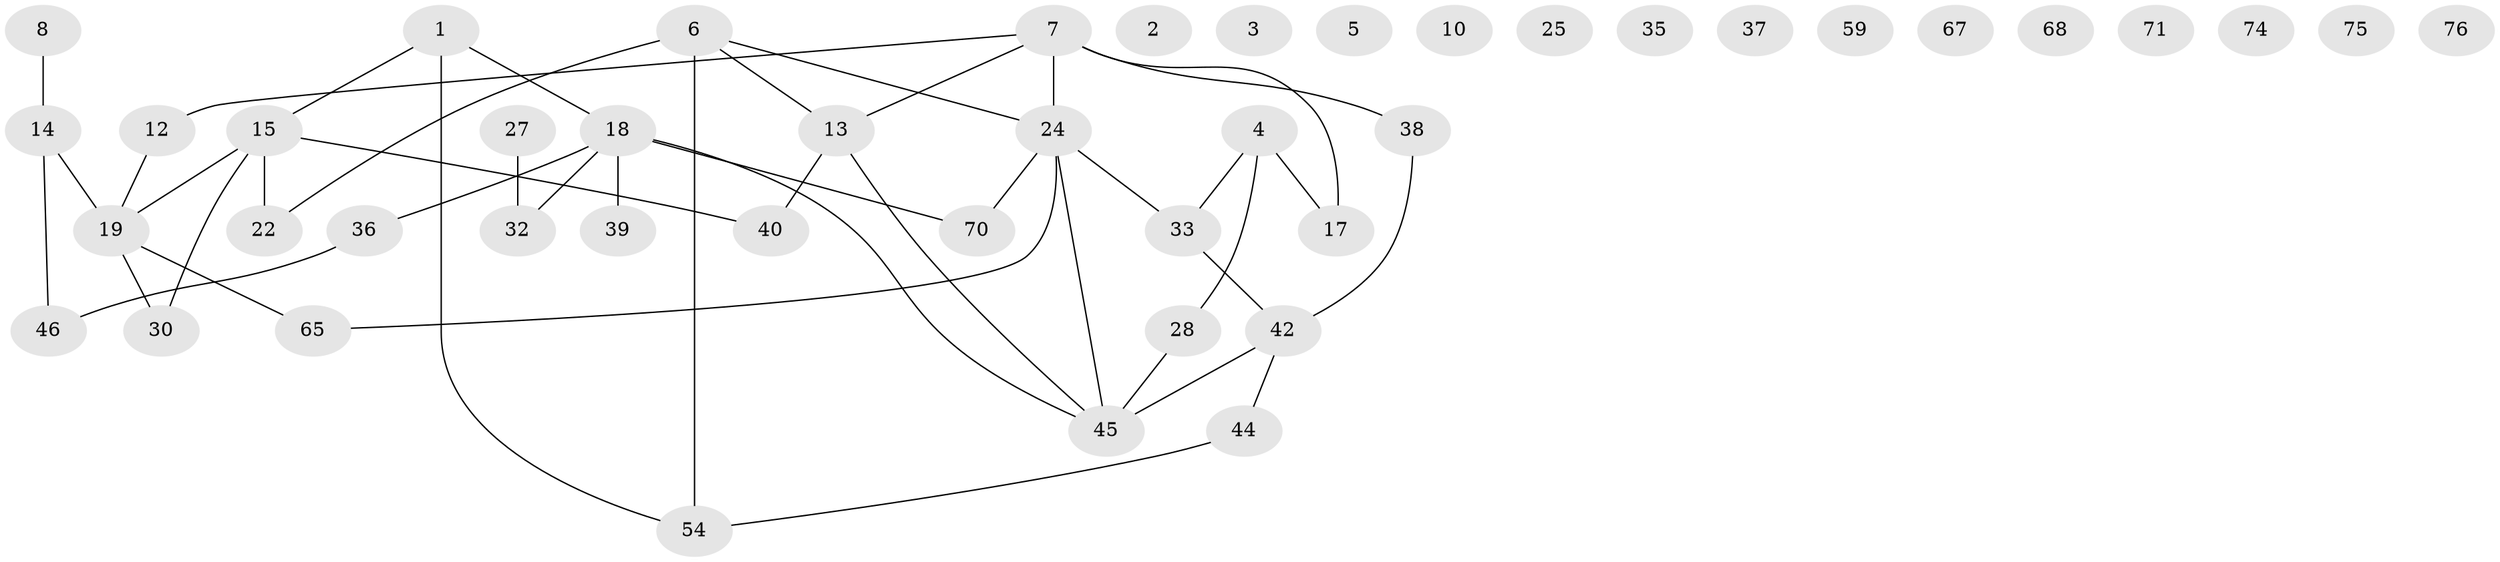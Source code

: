 // original degree distribution, {2: 0.30337078651685395, 0: 0.1348314606741573, 1: 0.20224719101123595, 4: 0.0898876404494382, 3: 0.2247191011235955, 5: 0.0449438202247191}
// Generated by graph-tools (version 1.1) at 2025/13/03/09/25 04:13:01]
// undirected, 44 vertices, 44 edges
graph export_dot {
graph [start="1"]
  node [color=gray90,style=filled];
  1 [super="+63+11"];
  2;
  3 [super="+55"];
  4 [super="+16"];
  5;
  6 [super="+66"];
  7 [super="+9+50+29"];
  8;
  10;
  12 [super="+48"];
  13 [super="+23+20"];
  14 [super="+41"];
  15 [super="+52+26"];
  17 [super="+88+73+49"];
  18 [super="+21"];
  19 [super="+84+87+53+43"];
  22 [super="+72"];
  24 [super="+61+62"];
  25;
  27;
  28 [super="+81"];
  30;
  32 [super="+60+56"];
  33;
  35;
  36;
  37 [super="+64"];
  38 [super="+86"];
  39 [super="+51"];
  40;
  42 [super="+58"];
  44;
  45;
  46 [super="+85"];
  54 [super="+57"];
  59;
  65;
  67;
  68;
  70;
  71;
  74;
  75;
  76;
  1 -- 18;
  1 -- 54;
  1 -- 15;
  4 -- 17;
  4 -- 33;
  4 -- 28;
  6 -- 22;
  6 -- 24;
  6 -- 54 [weight=2];
  6 -- 13;
  7 -- 13;
  7 -- 17;
  7 -- 24;
  7 -- 12;
  7 -- 38;
  8 -- 14;
  12 -- 19;
  13 -- 40;
  13 -- 45;
  14 -- 19;
  14 -- 46;
  15 -- 22;
  15 -- 40;
  15 -- 30;
  15 -- 19;
  18 -- 45;
  18 -- 32;
  18 -- 36;
  18 -- 70;
  18 -- 39 [weight=2];
  19 -- 65;
  19 -- 30;
  24 -- 33;
  24 -- 65;
  24 -- 70;
  24 -- 45;
  27 -- 32;
  28 -- 45;
  33 -- 42;
  36 -- 46;
  38 -- 42;
  42 -- 44;
  42 -- 45;
  44 -- 54;
}
